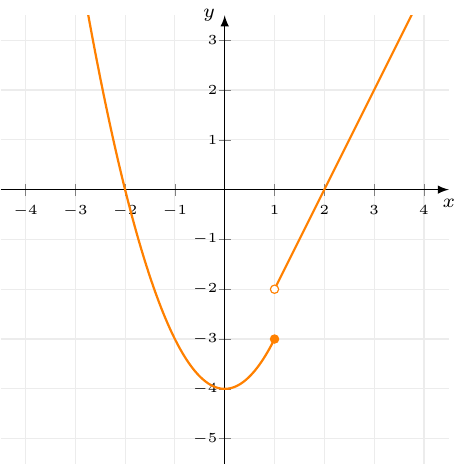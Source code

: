 \documentclass[crop]{standalone}
\usepackage[dvipsnames]{xcolor}
\usepackage{tikz}
\usepackage{pgfplots}
\pgfplotsset{compat=1.18}
\begin{document}
  \begin{tikzpicture}
    \begin{axis}[%
      axis x line=center,axis y line=center,
      unit vector ratio={1 1},
      xlabel={$x$},ylabel={$y$},
      xlabel style={below,font=\scriptsize},
      ylabel style={left,font=\scriptsize},
      xmin=-4.5,xmax=4.5,
      xtick={-4,-3,-2,-1,0,1,2,3,4},
      xticklabel style={font=\tiny},
      ymin=-5.5,ymax=3.5,
      ytick={-5,-4,-3,-2,-1,0,1,2,3},
      yticklabel style={font=\tiny,xshift=0.3em},
      axis line style={-latex},
      grid=major,
      major grid style={gray!15},
      declare function={
        f(\x) = \x^2 - 4;
        g(\x) = 2*\x - 4;
      }
    ]%
      \addplot[mark=none,color=orange,thick,samples=1000,%
        domain=-5:1,
      ] {f(x)};
      \addplot[mark=none,color=orange,thick,samples=1000,%
        domain=1:5,
      ] {g(x)};

      \addplot[mark=*,mark size=1.5pt,color=orange] coordinates {(1,-3)};
      \addplot[mark=*,mark size=1.5pt,color=orange] coordinates {(1,-2)};
      \addplot[mark=*,mark size=1pt,color=white] coordinates {(1,-2)};
    \end{axis}
  \end{tikzpicture}%
\end{document}